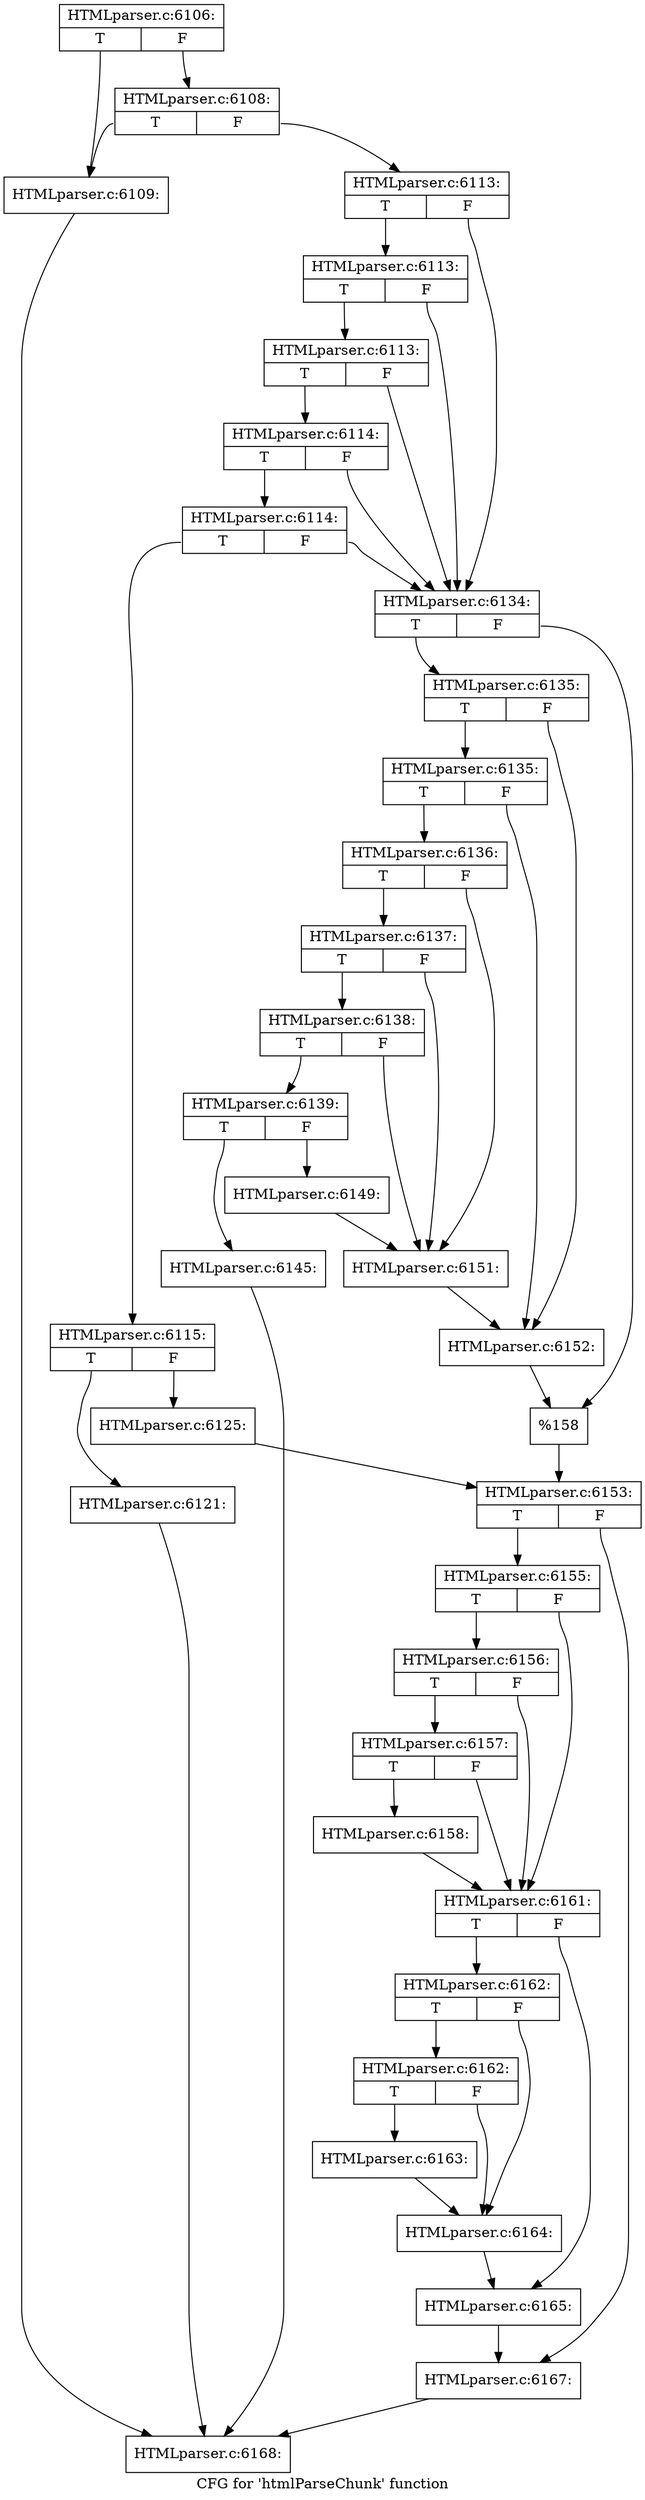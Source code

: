 digraph "CFG for 'htmlParseChunk' function" {
	label="CFG for 'htmlParseChunk' function";

	Node0x5630c5a13d80 [shape=record,label="{HTMLparser.c:6106:|{<s0>T|<s1>F}}"];
	Node0x5630c5a13d80:s0 -> Node0x5630c5a43ab0;
	Node0x5630c5a13d80:s1 -> Node0x5630c5a43b50;
	Node0x5630c5a43b50 [shape=record,label="{HTMLparser.c:6108:|{<s0>T|<s1>F}}"];
	Node0x5630c5a43b50:s0 -> Node0x5630c5a43ab0;
	Node0x5630c5a43b50:s1 -> Node0x5630c5a43b00;
	Node0x5630c5a43ab0 [shape=record,label="{HTMLparser.c:6109:}"];
	Node0x5630c5a43ab0 -> Node0x5630c5d5a190;
	Node0x5630c5a43b00 [shape=record,label="{HTMLparser.c:6113:|{<s0>T|<s1>F}}"];
	Node0x5630c5a43b00:s0 -> Node0x5630c5d929d0;
	Node0x5630c5a43b00:s1 -> Node0x5630c5d92800;
	Node0x5630c5d929d0 [shape=record,label="{HTMLparser.c:6113:|{<s0>T|<s1>F}}"];
	Node0x5630c5d929d0:s0 -> Node0x5630c5d92950;
	Node0x5630c5d929d0:s1 -> Node0x5630c5d92800;
	Node0x5630c5d92950 [shape=record,label="{HTMLparser.c:6113:|{<s0>T|<s1>F}}"];
	Node0x5630c5d92950:s0 -> Node0x5630c5d928d0;
	Node0x5630c5d92950:s1 -> Node0x5630c5d92800;
	Node0x5630c5d928d0 [shape=record,label="{HTMLparser.c:6114:|{<s0>T|<s1>F}}"];
	Node0x5630c5d928d0:s0 -> Node0x5630c5d92850;
	Node0x5630c5d928d0:s1 -> Node0x5630c5d92800;
	Node0x5630c5d92850 [shape=record,label="{HTMLparser.c:6114:|{<s0>T|<s1>F}}"];
	Node0x5630c5d92850:s0 -> Node0x5630c5d92760;
	Node0x5630c5d92850:s1 -> Node0x5630c5d92800;
	Node0x5630c5d92760 [shape=record,label="{HTMLparser.c:6115:|{<s0>T|<s1>F}}"];
	Node0x5630c5d92760:s0 -> Node0x5630c5d95c50;
	Node0x5630c5d92760:s1 -> Node0x5630c5d95ca0;
	Node0x5630c5d95c50 [shape=record,label="{HTMLparser.c:6121:}"];
	Node0x5630c5d95c50 -> Node0x5630c5d5a190;
	Node0x5630c5d95ca0 [shape=record,label="{HTMLparser.c:6125:}"];
	Node0x5630c5d95ca0 -> Node0x5630c5d927b0;
	Node0x5630c5d92800 [shape=record,label="{HTMLparser.c:6134:|{<s0>T|<s1>F}}"];
	Node0x5630c5d92800:s0 -> Node0x5630c5d970d0;
	Node0x5630c5d92800:s1 -> Node0x5630c5d97120;
	Node0x5630c5d970d0 [shape=record,label="{HTMLparser.c:6135:|{<s0>T|<s1>F}}"];
	Node0x5630c5d970d0:s0 -> Node0x5630c5d97620;
	Node0x5630c5d970d0:s1 -> Node0x5630c5d975d0;
	Node0x5630c5d97620 [shape=record,label="{HTMLparser.c:6135:|{<s0>T|<s1>F}}"];
	Node0x5630c5d97620:s0 -> Node0x5630c5d97580;
	Node0x5630c5d97620:s1 -> Node0x5630c5d975d0;
	Node0x5630c5d97580 [shape=record,label="{HTMLparser.c:6136:|{<s0>T|<s1>F}}"];
	Node0x5630c5d97580:s0 -> Node0x5630c5d985d0;
	Node0x5630c5d97580:s1 -> Node0x5630c5d98500;
	Node0x5630c5d985d0 [shape=record,label="{HTMLparser.c:6137:|{<s0>T|<s1>F}}"];
	Node0x5630c5d985d0:s0 -> Node0x5630c5d98550;
	Node0x5630c5d985d0:s1 -> Node0x5630c5d98500;
	Node0x5630c5d98550 [shape=record,label="{HTMLparser.c:6138:|{<s0>T|<s1>F}}"];
	Node0x5630c5d98550:s0 -> Node0x5630c5d984b0;
	Node0x5630c5d98550:s1 -> Node0x5630c5d98500;
	Node0x5630c5d984b0 [shape=record,label="{HTMLparser.c:6139:|{<s0>T|<s1>F}}"];
	Node0x5630c5d984b0:s0 -> Node0x5630c5b71fd0;
	Node0x5630c5d984b0:s1 -> Node0x5630c5d9b3f0;
	Node0x5630c5b71fd0 [shape=record,label="{HTMLparser.c:6145:}"];
	Node0x5630c5b71fd0 -> Node0x5630c5d5a190;
	Node0x5630c5d9b3f0 [shape=record,label="{HTMLparser.c:6149:}"];
	Node0x5630c5d9b3f0 -> Node0x5630c5d98500;
	Node0x5630c5d98500 [shape=record,label="{HTMLparser.c:6151:}"];
	Node0x5630c5d98500 -> Node0x5630c5d975d0;
	Node0x5630c5d975d0 [shape=record,label="{HTMLparser.c:6152:}"];
	Node0x5630c5d975d0 -> Node0x5630c5d97120;
	Node0x5630c5d97120 [shape=record,label="{%158}"];
	Node0x5630c5d97120 -> Node0x5630c5d927b0;
	Node0x5630c5d927b0 [shape=record,label="{HTMLparser.c:6153:|{<s0>T|<s1>F}}"];
	Node0x5630c5d927b0:s0 -> Node0x5630c5d9ca60;
	Node0x5630c5d927b0:s1 -> Node0x5630c5d9cab0;
	Node0x5630c5d9ca60 [shape=record,label="{HTMLparser.c:6155:|{<s0>T|<s1>F}}"];
	Node0x5630c5d9ca60:s0 -> Node0x5630c5d9ce10;
	Node0x5630c5d9ca60:s1 -> Node0x5630c5d9cd40;
	Node0x5630c5d9ce10 [shape=record,label="{HTMLparser.c:6156:|{<s0>T|<s1>F}}"];
	Node0x5630c5d9ce10:s0 -> Node0x5630c5d9cd90;
	Node0x5630c5d9ce10:s1 -> Node0x5630c5d9cd40;
	Node0x5630c5d9cd90 [shape=record,label="{HTMLparser.c:6157:|{<s0>T|<s1>F}}"];
	Node0x5630c5d9cd90:s0 -> Node0x5630c5d9ccf0;
	Node0x5630c5d9cd90:s1 -> Node0x5630c5d9cd40;
	Node0x5630c5d9ccf0 [shape=record,label="{HTMLparser.c:6158:}"];
	Node0x5630c5d9ccf0 -> Node0x5630c5d9cd40;
	Node0x5630c5d9cd40 [shape=record,label="{HTMLparser.c:6161:|{<s0>T|<s1>F}}"];
	Node0x5630c5d9cd40:s0 -> Node0x5630c5d9ded0;
	Node0x5630c5d9cd40:s1 -> Node0x5630c5d9df20;
	Node0x5630c5d9ded0 [shape=record,label="{HTMLparser.c:6162:|{<s0>T|<s1>F}}"];
	Node0x5630c5d9ded0:s0 -> Node0x5630c5d9e4b0;
	Node0x5630c5d9ded0:s1 -> Node0x5630c5d9e460;
	Node0x5630c5d9e4b0 [shape=record,label="{HTMLparser.c:6162:|{<s0>T|<s1>F}}"];
	Node0x5630c5d9e4b0:s0 -> Node0x5630c5d9e410;
	Node0x5630c5d9e4b0:s1 -> Node0x5630c5d9e460;
	Node0x5630c5d9e410 [shape=record,label="{HTMLparser.c:6163:}"];
	Node0x5630c5d9e410 -> Node0x5630c5d9e460;
	Node0x5630c5d9e460 [shape=record,label="{HTMLparser.c:6164:}"];
	Node0x5630c5d9e460 -> Node0x5630c5d9df20;
	Node0x5630c5d9df20 [shape=record,label="{HTMLparser.c:6165:}"];
	Node0x5630c5d9df20 -> Node0x5630c5d9cab0;
	Node0x5630c5d9cab0 [shape=record,label="{HTMLparser.c:6167:}"];
	Node0x5630c5d9cab0 -> Node0x5630c5d5a190;
	Node0x5630c5d5a190 [shape=record,label="{HTMLparser.c:6168:}"];
}
